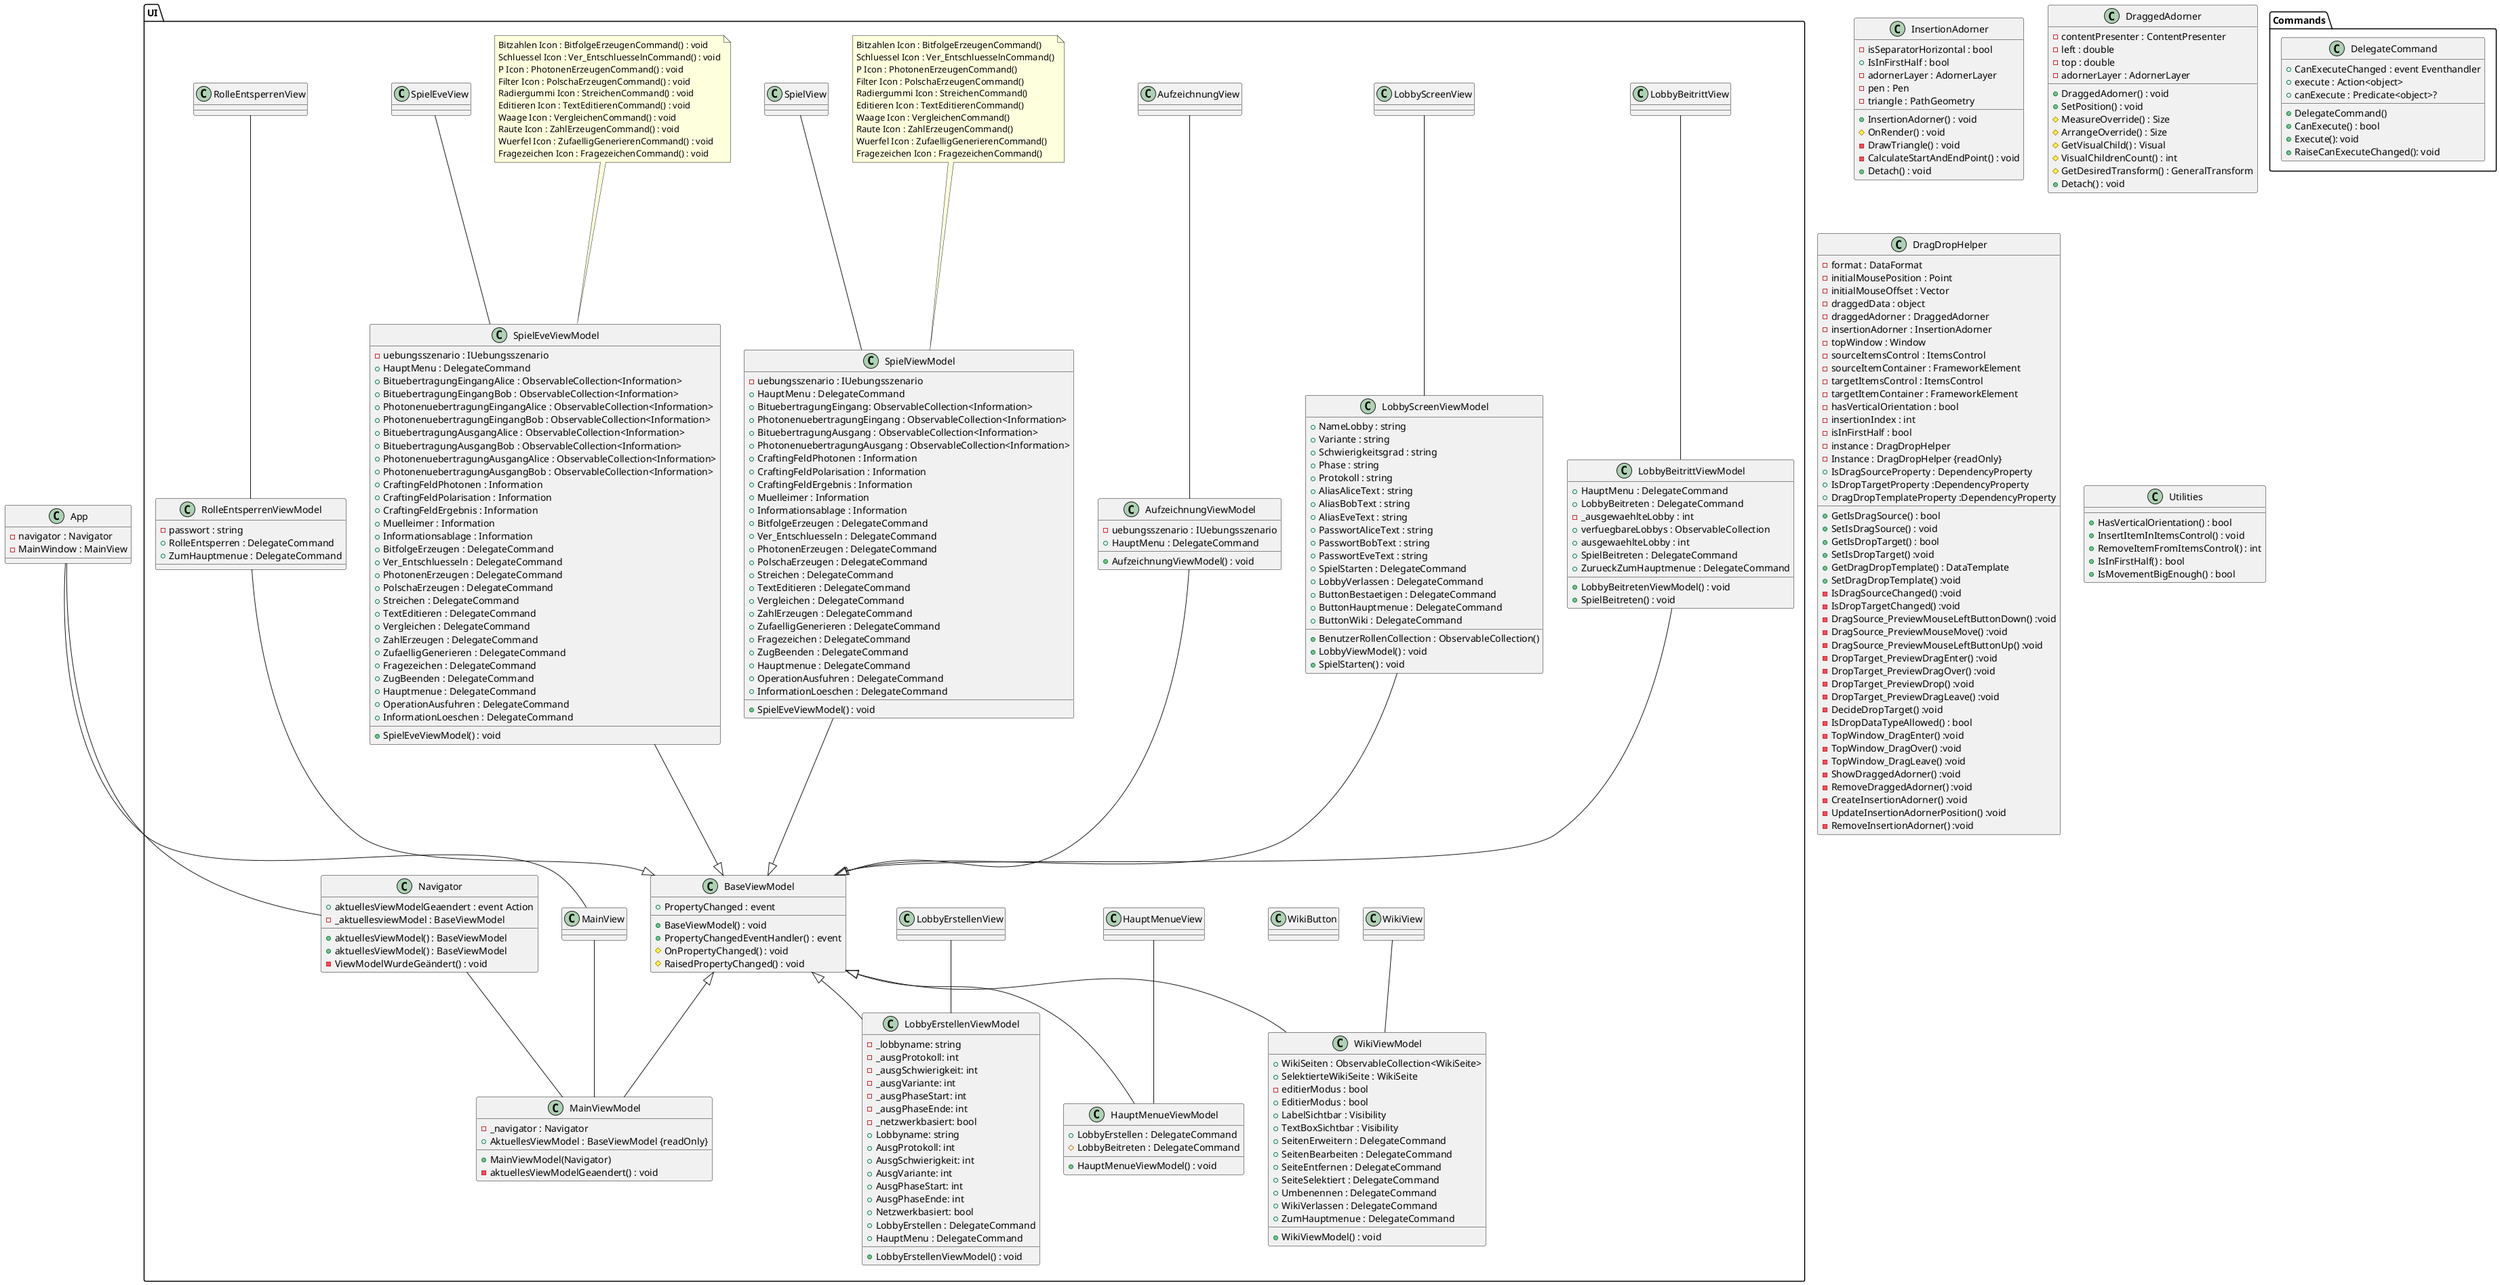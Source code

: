 @startuml Klassendiagramm_UI

skinparam pageMargin 10
skinparam pageExternalColor gray
skinparam pageBorderColor black


class App
{
	- navigator : Navigator
	- MainWindow : MainView
}

package Commands
{
	class DelegateCommand
	{
		+ CanExecuteChanged : event Eventhandler
		+ execute : Action<object>
		+ canExecute : Predicate<object>?
		+ DelegateCommand()
		+ CanExecute() : bool
		+ Execute(): void
		+ RaiseCanExecuteChanged(): void
	}
}

class InsertionAdorner
{
 	- isSeparatorHorizontal : bool
	+ IsInFirstHalf : bool
	- adornerLayer : AdornerLayer
	- pen : Pen
	- triangle : PathGeometry
	+ InsertionAdorner() : void
	# OnRender() : void
	- DrawTriangle() : void
	- CalculateStartAndEndPoint() : void
	+ Detach() : void
}

class DraggedAdorner
{
	- contentPresenter : ContentPresenter
	- left : double
	- top : double
	- adornerLayer : AdornerLayer
	+ DraggedAdorner() : void
	+ SetPosition() : void
	# MeasureOverride() : Size
	# ArrangeOverride() : Size
	# GetVisualChild() : Visual
	# VisualChildrenCount() : int
	# GetDesiredTransform() : GeneralTransform
	+ Detach() : void
}

class DragDropHelper
{
	- format : DataFormat
	- initialMousePosition : Point
	- initialMouseOffset : Vector
	- draggedData : object
	- draggedAdorner : DraggedAdorner
	- insertionAdorner : InsertionAdorner
	- topWindow : Window
	- sourceItemsControl : ItemsControl
	- sourceItemContainer : FrameworkElement
	- targetItemsControl : ItemsControl
	- targetItemContainer : FrameworkElement
	- hasVerticalOrientation : bool
	- insertionIndex : int
	- isInFirstHalf : bool
	- instance : DragDropHelper
	- Instance : DragDropHelper {readOnly}
	+ GetIsDragSource() : bool
	+ SetIsDragSource() : void
	+ IsDragSourceProperty : DependencyProperty
	+ GetIsDropTarget() : bool
	+ SetIsDropTarget() :void
	+ IsDropTargetProperty :DependencyProperty
	+ GetDragDropTemplate() : DataTemplate
	+ SetDragDropTemplate() :void
	+ DragDropTemplateProperty :DependencyProperty
	- IsDragSourceChanged() :void
	- IsDropTargetChanged() :void
	- DragSource_PreviewMouseLeftButtonDown() :void
	- DragSource_PreviewMouseMove() :void
	- DragSource_PreviewMouseLeftButtonUp() :void
	- DropTarget_PreviewDragEnter() :void
	- DropTarget_PreviewDragOver() :void
	- DropTarget_PreviewDrop() :void
	- DropTarget_PreviewDragLeave() :void
	- DecideDropTarget() :void
	- IsDropDataTypeAllowed() : bool
	- TopWindow_DragEnter() :void
	- TopWindow_DragOver() :void
	- TopWindow_DragLeave() :void
	- ShowDraggedAdorner() :void
	- RemoveDraggedAdorner() :void
	- CreateInsertionAdorner() :void
	- UpdateInsertionAdornerPosition() :void
	- RemoveInsertionAdorner() :void
}

class Utilities
{
	+ HasVerticalOrientation() : bool
	+ InsertItemInItemsControl() : void
	+ RemoveItemFromItemsControl() : int
	+ IsInFirstHalf() : bool
	+ IsMovementBigEnough() : bool
}

/'************************************************************'/
/'PACKAGE UI												  '/
/'************************************************************'/
package UI
{
	together{
		class MainView
		{
		}

		class MainViewModel
		{
			- _navigator : Navigator
			+ AktuellesViewModel : BaseViewModel {readOnly}
			+ MainViewModel(Navigator)
			- aktuellesViewModelGeaendert() : void
		}

		class Navigator
		{
			+ aktuellesViewModelGeaendert : event Action
			- _aktuellesviewModel : BaseViewModel
			+ aktuellesViewModel() : BaseViewModel
			+ aktuellesViewModel() : BaseViewModel
			- ViewModelWurdeGeändert() : void
		}

		class BaseViewModel
		{
			+ PropertyChanged : event
			+ BaseViewModel() : void
			+ PropertyChangedEventHandler() : event
			# OnPropertyChanged() : void
			# RaisedPropertyChanged() : void
		}
	}

	together{
		class LobbyErstellenViewModel
		{
			- _lobbyname: string 
			- _ausgProtokoll: int 
			- _ausgSchwierigkeit: int 
			- _ausgVariante: int 
			- _ausgPhaseStart: int 
			- _ausgPhaseEnde: int 
			- _netzwerkbasiert: bool 
			+ Lobbyname: string 
			+ AusgProtokoll: int 
			+ AusgSchwierigkeit: int 
			+ AusgVariante: int 
			+ AusgPhaseStart: int 
			+ AusgPhaseEnde: int 
			+ Netzwerkbasiert: bool 
			+ LobbyErstellen : DelegateCommand
			+ HauptMenu : DelegateCommand
			+ LobbyErstellenViewModel() : void	
		}

		class LobbyErstellenView
		{
		}
	}
	
	together{
		class LobbyBeitrittViewModel
		{
			+ HauptMenu : DelegateCommand
			+ LobbyBeitreten : DelegateCommand
			- _ausgewaehlteLobby : int
			+ verfuegbareLobbys : ObservableCollection 
			+ ausgewaehlteLobby : int 
			+ LobbyBeitretenViewModel() : void 
			+ SpielBeitreten() : void 
			+ SpielBeitreten : DelegateCommand 
			+ ZurueckZumHauptmenue : DelegateCommand 
		}

		class LobbyBeitrittView
		{
		}
	}
	
	together{
		class HauptMenueViewModel
		{
			+ HauptMenueViewModel() : void
			+ LobbyErstellen : DelegateCommand
			# LobbyBeitreten : DelegateCommand
		}
			
		class HauptMenueView
		{
		}
	}
	
	together{
		class LobbyScreenViewModel
		{
			+ NameLobby : string
			+ Variante : string
			+ Schwierigkeitsgrad : string
			+ Phase : string
			+ Protokoll : string
			+ AliasAliceText : string
			+ AliasBobText : string
			+ AliasEveText : string
			+ PasswortAliceText : string
			+ PasswortBobText : string
			+ PasswortEveText : string
			+ BenutzerRollenCollection : ObservableCollection()
			+ LobbyViewModel() : void
			+ SpielStarten() : void
			+ SpielStarten : DelegateCommand
			+ LobbyVerlassen : DelegateCommand
			+ ButtonBestaetigen : DelegateCommand
			+ ButtonHauptmenue : DelegateCommand
			+ ButtonWiki : DelegateCommand
		}

		class LobbyScreenView
		{
		}
	}
	
	together{
		class WikiViewModel
		{
			+ WikiSeiten : ObservableCollection<WikiSeite>
			+ SelektierteWikiSeite : WikiSeite
			- editierModus : bool
			+ EditierModus : bool
			+ LabelSichtbar : Visibility
			+ TextBoxSichtbar : Visibility
			+ SeitenErweitern : DelegateCommand
			+ SeitenBearbeiten : DelegateCommand
			+ SeiteEntfernen : DelegateCommand
			+ SeiteSelektiert : DelegateCommand
			+ WikiViewModel() : void
			+ Umbenennen : DelegateCommand
			+ WikiVerlassen : DelegateCommand
			+ ZumHauptmenue : DelegateCommand
		}

		class WikiView
		{
		}
		
		class WikiButton
		{
		}
	}
	

	together{
		class AufzeichnungViewModel
		{
			- uebungsszenario : IUebungsszenario
			+ HauptMenu : DelegateCommand
			+ AufzeichnungViewModel() : void
		}

		class AufzeichnungView
		{
		}
	}

	together{
		class SpielViewModel
		{
			- uebungsszenario : IUebungsszenario
			+ HauptMenu : DelegateCommand
			+ BituebertragungEingang: ObservableCollection<Information>
			+ PhotonenuebertragungEingang : ObservableCollection<Information>  
			+ BituebertragungAusgang : ObservableCollection<Information>
			+ PhotonenuebertragungAusgang : ObservableCollection<Information>  
			+ CraftingFeldPhotonen : Information
			+ CraftingFeldPolarisation : Information
			+ CraftingFeldErgebnis : Information
			+ Muelleimer : Information
			+ Informationsablage : Information 
			+ SpielEveViewModel() : void
			+ BitfolgeErzeugen : DelegateCommand /'Bitzahlen Icon'/
			+ Ver_Entschluesseln : DelegateCommand /'Schluessel Icon'/
			+ PhotonenErzeugen : DelegateCommand /'P Icon'/
			+ PolschaErzeugen : DelegateCommand /'Filter Icon'/
			+ Streichen : DelegateCommand /'Radiergummi Icon'/
			+ TextEditieren : DelegateCommand /'Editieren Icon'/
			+ Vergleichen : DelegateCommand /'Waage Icon'/
			+ ZahlErzeugen : DelegateCommand /'Raute Icon'/
			+ ZufaelligGenerieren : DelegateCommand /'Wuerfel Icon'/
			+ Fragezeichen : DelegateCommand /'Fragezeichen Icon'/
			+ ZugBeenden : DelegateCommand
			+ Hauptmenue : DelegateCommand
			+ OperationAusfuhren : DelegateCommand
			+ InformationLoeschen : DelegateCommand
		}
		
		class SpielView
		{
		}

		note right of SpielViewModel
		Bitzahlen Icon : BitfolgeErzeugenCommand()
		Schluessel Icon : Ver_EntschluesselnCommand()
		P Icon : PhotonenErzeugenCommand()
		Filter Icon : PolschaErzeugenCommand()
		Radiergummi Icon : StreichenCommand()
		Editieren Icon : TextEditierenCommand()
		Waage Icon : VergleichenCommand()
		Raute Icon : ZahlErzeugenCommand()
		Wuerfel Icon : ZufaelligGenerierenCommand()
		Fragezeichen Icon : FragezeichenCommand()
		end note
	}

	together{
		class SpielEveViewModel
		{
			- uebungsszenario : IUebungsszenario
			+ HauptMenu : DelegateCommand
			+ BituebertragungEingangAlice : ObservableCollection<Information> 
			+ BituebertragungEingangBob : ObservableCollection<Information>
			+ PhotonenuebertragungEingangAlice : ObservableCollection<Information>
			+ PhotonenuebertragungEingangBob : ObservableCollection<Information>  
			+ BituebertragungAusgangAlice : ObservableCollection<Information>
			+ BituebertragungAusgangBob : ObservableCollection<Information>
			+ PhotonenuebertragungAusgangAlice : ObservableCollection<Information>
			+ PhotonenuebertragungAusgangBob : ObservableCollection<Information>  
			+ CraftingFeldPhotonen : Information
			+ CraftingFeldPolarisation : Information
			+ CraftingFeldErgebnis : Information
			+ Muelleimer : Information
			+ Informationsablage : Information 
			+ SpielEveViewModel() : void
			+ BitfolgeErzeugen : DelegateCommand /'Bitzahlen Icon'/
			+ Ver_Entschluesseln : DelegateCommand /'Schluessel Icon'/
			+ PhotonenErzeugen : DelegateCommand /'P Icon'/
			+ PolschaErzeugen : DelegateCommand /'Filter Icon'/
			+ Streichen : DelegateCommand /'Radiergummi Icon'/
			+ TextEditieren : DelegateCommand /'Editieren Icon'/
			+ Vergleichen : DelegateCommand /'Waage Icon'/
			+ ZahlErzeugen : DelegateCommand /'Raute Icon'/
			+ ZufaelligGenerieren : DelegateCommand /'Wuerfel Icon'/
			+ Fragezeichen : DelegateCommand /'Fragezeichen Icon'/
			+ ZugBeenden : DelegateCommand
			+ Hauptmenue : DelegateCommand
			+ OperationAusfuhren : DelegateCommand
			+ InformationLoeschen : DelegateCommand
		}

		class SpielEveView
		{
		}

		note left of SpielEveViewModel
		Bitzahlen Icon : BitfolgeErzeugenCommand() : void
		Schluessel Icon : Ver_EntschluesselnCommand() : void
		P Icon : PhotonenErzeugenCommand() : void
		Filter Icon : PolschaErzeugenCommand() : void
		Radiergummi Icon : StreichenCommand() : void
		Editieren Icon : TextEditierenCommand() : void
		Waage Icon : VergleichenCommand() : void
		Raute Icon : ZahlErzeugenCommand() : void
		Wuerfel Icon : ZufaelligGenerierenCommand() : void
		Fragezeichen Icon : FragezeichenCommand() : void
		end note
	}
	
	together{
		class RolleEntsperrenViewModel
		{
			- passwort : string
			+ RolleEntsperren : DelegateCommand 
			+ ZumHauptmenue : DelegateCommand
		}

		class RolleEntsperrenView
		{
		}
	}

	
}
App -- MainView
App -- Navigator
MainView -- MainViewModel
BaseViewModel <|-u- RolleEntsperrenViewModel
BaseViewModel <|-u- AufzeichnungViewModel
BaseViewModel <|-u- SpielEveViewModel
BaseViewModel <|-u- SpielViewModel
BaseViewModel <|-u- LobbyBeitrittViewModel
BaseViewModel <|-u- LobbyScreenViewModel
BaseViewModel <|-- WikiViewModel
BaseViewModel <|-- HauptMenueViewModel
BaseViewModel <|-- LobbyErstellenViewModel
BaseViewModel <|-- MainViewModel
Navigator -- MainViewModel
SpielView -- SpielViewModel
SpielEveView -- SpielEveViewModel
RolleEntsperrenView -- RolleEntsperrenViewModel
LobbyErstellenView -- LobbyErstellenViewModel
LobbyBeitrittView -- LobbyBeitrittViewModel
AufzeichnungView -- AufzeichnungViewModel
HauptMenueView -- HauptMenueViewModel
LobbyScreenView -- LobbyScreenViewModel
WikiView -- WikiViewModel

@enduml